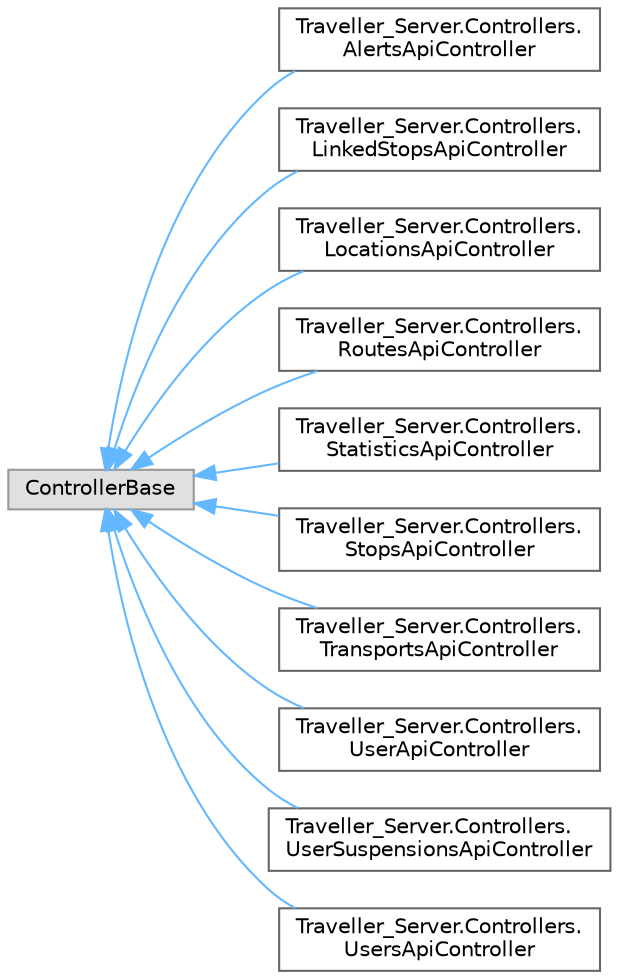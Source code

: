 digraph "Graphical Class Hierarchy"
{
 // LATEX_PDF_SIZE
  bgcolor="transparent";
  edge [fontname=Helvetica,fontsize=10,labelfontname=Helvetica,labelfontsize=10];
  node [fontname=Helvetica,fontsize=10,shape=box,height=0.2,width=0.4];
  rankdir="LR";
  Node0 [label="ControllerBase",height=0.2,width=0.4,color="grey60", fillcolor="#E0E0E0", style="filled",tooltip=" "];
  Node0 -> Node1 [dir="back",color="steelblue1",style="solid"];
  Node1 [label="Traveller_Server.Controllers.\lAlertsApiController",height=0.2,width=0.4,color="grey40", fillcolor="white", style="filled",URL="$class_traveller___server_1_1_controllers_1_1_alerts_api_controller.html",tooltip=" "];
  Node0 -> Node2 [dir="back",color="steelblue1",style="solid"];
  Node2 [label="Traveller_Server.Controllers.\lLinkedStopsApiController",height=0.2,width=0.4,color="grey40", fillcolor="white", style="filled",URL="$class_traveller___server_1_1_controllers_1_1_linked_stops_api_controller.html",tooltip=" "];
  Node0 -> Node3 [dir="back",color="steelblue1",style="solid"];
  Node3 [label="Traveller_Server.Controllers.\lLocationsApiController",height=0.2,width=0.4,color="grey40", fillcolor="white", style="filled",URL="$class_traveller___server_1_1_controllers_1_1_locations_api_controller.html",tooltip=" "];
  Node0 -> Node4 [dir="back",color="steelblue1",style="solid"];
  Node4 [label="Traveller_Server.Controllers.\lRoutesApiController",height=0.2,width=0.4,color="grey40", fillcolor="white", style="filled",URL="$class_traveller___server_1_1_controllers_1_1_routes_api_controller.html",tooltip=" "];
  Node0 -> Node5 [dir="back",color="steelblue1",style="solid"];
  Node5 [label="Traveller_Server.Controllers.\lStatisticsApiController",height=0.2,width=0.4,color="grey40", fillcolor="white", style="filled",URL="$class_traveller___server_1_1_controllers_1_1_statistics_api_controller.html",tooltip=" "];
  Node0 -> Node6 [dir="back",color="steelblue1",style="solid"];
  Node6 [label="Traveller_Server.Controllers.\lStopsApiController",height=0.2,width=0.4,color="grey40", fillcolor="white", style="filled",URL="$class_traveller___server_1_1_controllers_1_1_stops_api_controller.html",tooltip=" "];
  Node0 -> Node7 [dir="back",color="steelblue1",style="solid"];
  Node7 [label="Traveller_Server.Controllers.\lTransportsApiController",height=0.2,width=0.4,color="grey40", fillcolor="white", style="filled",URL="$class_traveller___server_1_1_controllers_1_1_transports_api_controller.html",tooltip=" "];
  Node0 -> Node8 [dir="back",color="steelblue1",style="solid"];
  Node8 [label="Traveller_Server.Controllers.\lUserApiController",height=0.2,width=0.4,color="grey40", fillcolor="white", style="filled",URL="$class_traveller___server_1_1_controllers_1_1_user_api_controller.html",tooltip=" "];
  Node0 -> Node9 [dir="back",color="steelblue1",style="solid"];
  Node9 [label="Traveller_Server.Controllers.\lUserSuspensionsApiController",height=0.2,width=0.4,color="grey40", fillcolor="white", style="filled",URL="$class_traveller___server_1_1_controllers_1_1_user_suspensions_api_controller.html",tooltip=" "];
  Node0 -> Node10 [dir="back",color="steelblue1",style="solid"];
  Node10 [label="Traveller_Server.Controllers.\lUsersApiController",height=0.2,width=0.4,color="grey40", fillcolor="white", style="filled",URL="$class_traveller___server_1_1_controllers_1_1_users_api_controller.html",tooltip=" "];
}
